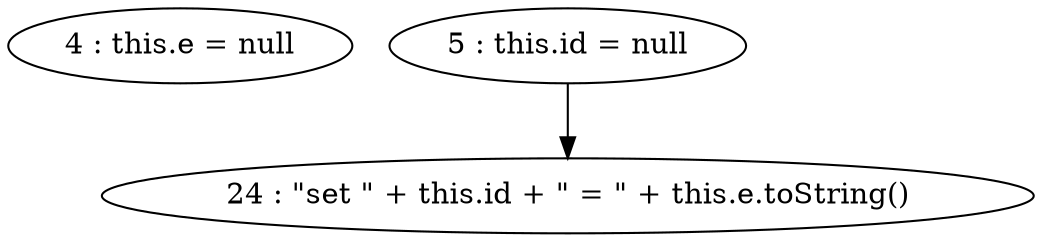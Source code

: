 digraph G {
"4 : this.e = null"
"5 : this.id = null"
"5 : this.id = null" -> "24 : \"set \" + this.id + \" = \" + this.e.toString()"
"24 : \"set \" + this.id + \" = \" + this.e.toString()"
}